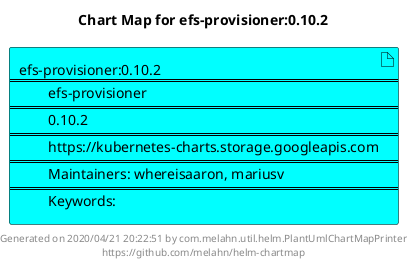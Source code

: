 @startuml
skinparam linetype ortho
skinparam backgroundColor white
skinparam usecaseBorderColor black
skinparam usecaseArrowColor LightSlateGray
skinparam artifactBorderColor black
skinparam artifactArrowColor LightSlateGray

title Chart Map for efs-provisioner:0.10.2

'There is one referenced Helm Chart
artifact "efs-provisioner:0.10.2\n====\n\tefs-provisioner\n====\n\t0.10.2\n====\n\thttps://kubernetes-charts.storage.googleapis.com\n====\n\tMaintainers: whereisaaron, mariusv\n====\n\tKeywords: " as efs_provisioner_0_10_2 #Aqua

'There are 0 referenced Docker Images

'Chart Dependencies

center footer Generated on 2020/04/21 20:22:51 by com.melahn.util.helm.PlantUmlChartMapPrinter\nhttps://github.com/melahn/helm-chartmap
@enduml
